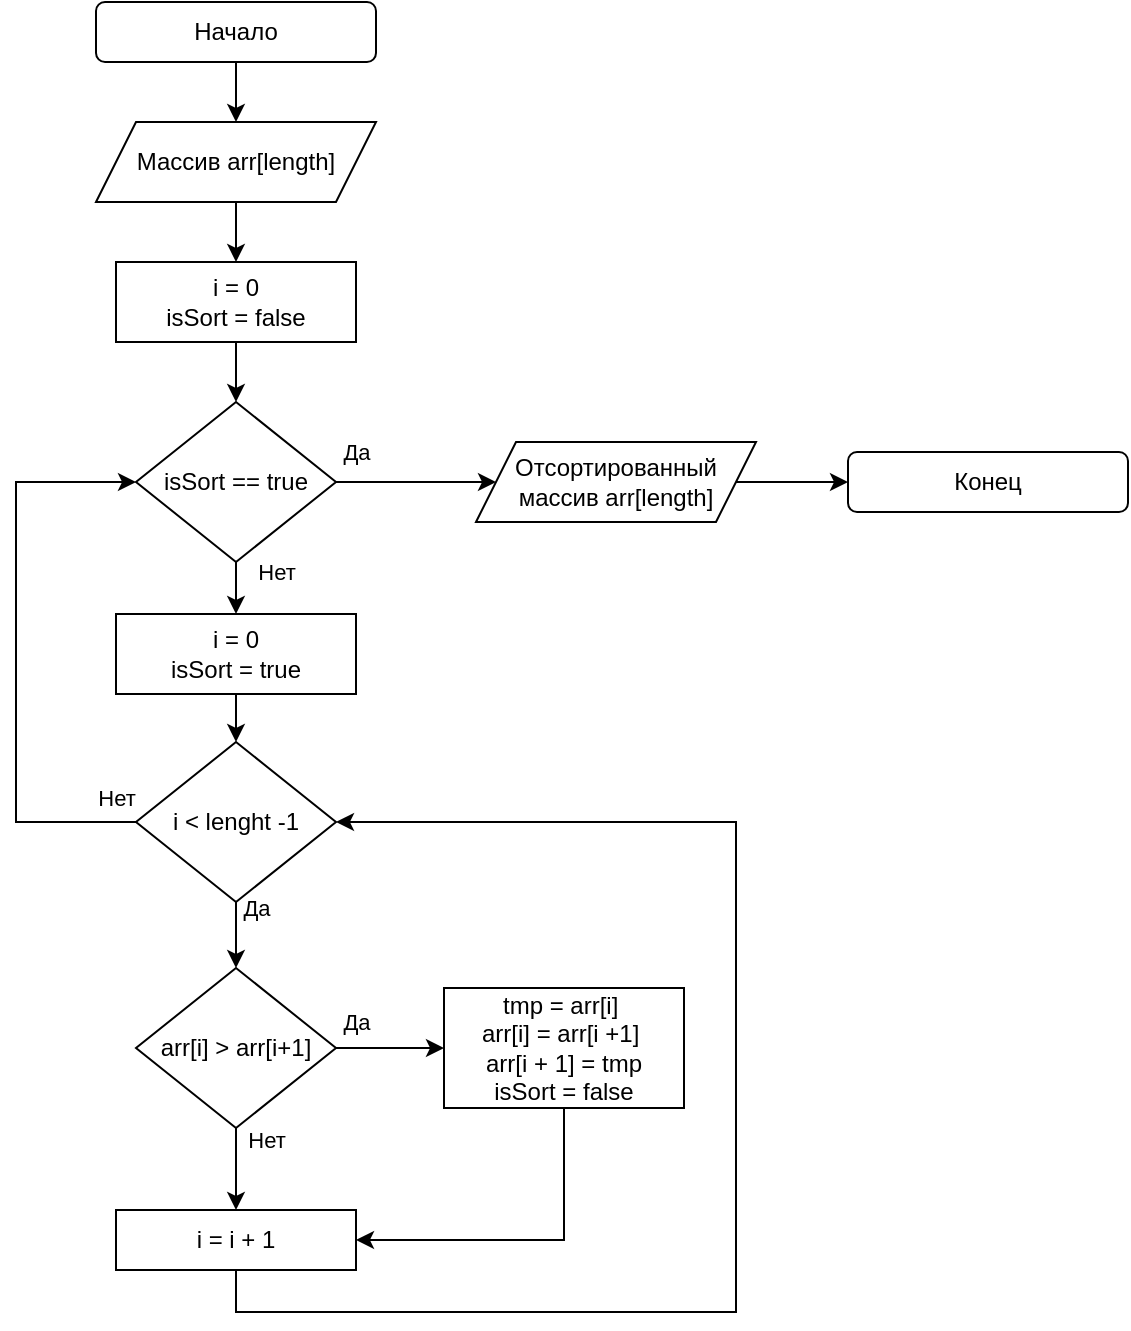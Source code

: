 <mxfile version="13.9.9" type="device"><diagram id="C5RBs43oDa-KdzZeNtuy" name="Bubble sort"><mxGraphModel dx="1487" dy="696" grid="1" gridSize="10" guides="1" tooltips="1" connect="1" arrows="1" fold="1" page="1" pageScale="1" pageWidth="827" pageHeight="1169" math="0" shadow="0"><root><mxCell id="WIyWlLk6GJQsqaUBKTNV-0"/><mxCell id="WIyWlLk6GJQsqaUBKTNV-1" parent="WIyWlLk6GJQsqaUBKTNV-0"/><mxCell id="9ecMkHuS4RCpLUR0-Iaq-13" style="edgeStyle=orthogonalEdgeStyle;rounded=0;orthogonalLoop=1;jettySize=auto;html=1;exitX=0.5;exitY=1;exitDx=0;exitDy=0;entryX=0.5;entryY=0;entryDx=0;entryDy=0;" edge="1" parent="WIyWlLk6GJQsqaUBKTNV-1" source="efySsjpORNM74WaQ58an-0" target="efySsjpORNM74WaQ58an-2"><mxGeometry relative="1" as="geometry"/></mxCell><mxCell id="efySsjpORNM74WaQ58an-0" value="Массив arr[length]" style="shape=parallelogram;perimeter=parallelogramPerimeter;whiteSpace=wrap;html=1;fixedSize=1;" parent="WIyWlLk6GJQsqaUBKTNV-1" vertex="1"><mxGeometry x="120" y="100" width="140" height="40" as="geometry"/></mxCell><mxCell id="9ecMkHuS4RCpLUR0-Iaq-14" style="edgeStyle=orthogonalEdgeStyle;rounded=0;orthogonalLoop=1;jettySize=auto;html=1;exitX=0.5;exitY=1;exitDx=0;exitDy=0;entryX=0.5;entryY=0;entryDx=0;entryDy=0;" edge="1" parent="WIyWlLk6GJQsqaUBKTNV-1" source="efySsjpORNM74WaQ58an-1" target="efySsjpORNM74WaQ58an-0"><mxGeometry relative="1" as="geometry"/></mxCell><mxCell id="efySsjpORNM74WaQ58an-1" value="Начало" style="rounded=1;whiteSpace=wrap;html=1;" parent="WIyWlLk6GJQsqaUBKTNV-1" vertex="1"><mxGeometry x="120" y="40" width="140" height="30" as="geometry"/></mxCell><mxCell id="9ecMkHuS4RCpLUR0-Iaq-12" style="edgeStyle=orthogonalEdgeStyle;rounded=0;orthogonalLoop=1;jettySize=auto;html=1;exitX=0.5;exitY=1;exitDx=0;exitDy=0;entryX=0.5;entryY=0;entryDx=0;entryDy=0;" edge="1" parent="WIyWlLk6GJQsqaUBKTNV-1" source="efySsjpORNM74WaQ58an-2" target="9ecMkHuS4RCpLUR0-Iaq-0"><mxGeometry relative="1" as="geometry"/></mxCell><mxCell id="efySsjpORNM74WaQ58an-2" value="i = 0&lt;br&gt;isSort = false" style="rounded=0;whiteSpace=wrap;html=1;" parent="WIyWlLk6GJQsqaUBKTNV-1" vertex="1"><mxGeometry x="130" y="170" width="120" height="40" as="geometry"/></mxCell><mxCell id="efySsjpORNM74WaQ58an-9" style="edgeStyle=orthogonalEdgeStyle;rounded=0;orthogonalLoop=1;jettySize=auto;html=1;entryX=0;entryY=0.5;entryDx=0;entryDy=0;" parent="WIyWlLk6GJQsqaUBKTNV-1" source="efySsjpORNM74WaQ58an-3" target="efySsjpORNM74WaQ58an-4" edge="1"><mxGeometry relative="1" as="geometry"><Array as="points"><mxPoint x="280" y="563"/><mxPoint x="280" y="563"/></Array></mxGeometry></mxCell><mxCell id="efySsjpORNM74WaQ58an-22" value="Да" style="edgeLabel;html=1;align=center;verticalAlign=middle;resizable=0;points=[];" parent="efySsjpORNM74WaQ58an-9" vertex="1" connectable="0"><mxGeometry x="0.323" y="1" relative="1" as="geometry"><mxPoint x="-25.6" y="-12" as="offset"/></mxGeometry></mxCell><mxCell id="9ecMkHuS4RCpLUR0-Iaq-3" style="edgeStyle=orthogonalEdgeStyle;rounded=0;orthogonalLoop=1;jettySize=auto;html=1;exitX=0.5;exitY=1;exitDx=0;exitDy=0;entryX=0.5;entryY=0;entryDx=0;entryDy=0;" edge="1" parent="WIyWlLk6GJQsqaUBKTNV-1" source="efySsjpORNM74WaQ58an-3" target="efySsjpORNM74WaQ58an-5"><mxGeometry relative="1" as="geometry"/></mxCell><mxCell id="9ecMkHuS4RCpLUR0-Iaq-8" value="Нет" style="edgeLabel;html=1;align=center;verticalAlign=middle;resizable=0;points=[];" vertex="1" connectable="0" parent="9ecMkHuS4RCpLUR0-Iaq-3"><mxGeometry x="-0.692" y="1" relative="1" as="geometry"><mxPoint x="14" y="-1.14" as="offset"/></mxGeometry></mxCell><mxCell id="efySsjpORNM74WaQ58an-3" value="arr[i] &amp;gt; arr[i+1]" style="rhombus;whiteSpace=wrap;html=1;" parent="WIyWlLk6GJQsqaUBKTNV-1" vertex="1"><mxGeometry x="140" y="523" width="100" height="80" as="geometry"/></mxCell><mxCell id="9ecMkHuS4RCpLUR0-Iaq-7" style="edgeStyle=orthogonalEdgeStyle;rounded=0;orthogonalLoop=1;jettySize=auto;html=1;exitX=0.5;exitY=1;exitDx=0;exitDy=0;entryX=1;entryY=0.5;entryDx=0;entryDy=0;" edge="1" parent="WIyWlLk6GJQsqaUBKTNV-1" source="efySsjpORNM74WaQ58an-4" target="efySsjpORNM74WaQ58an-5"><mxGeometry relative="1" as="geometry"/></mxCell><mxCell id="efySsjpORNM74WaQ58an-4" value="tmp = arr[i]&amp;nbsp;&lt;br&gt;arr[i] = arr[i +1]&amp;nbsp;&lt;br&gt;arr[i + 1] = tmp&lt;br&gt;isSort = false" style="rounded=0;whiteSpace=wrap;html=1;" parent="WIyWlLk6GJQsqaUBKTNV-1" vertex="1"><mxGeometry x="294" y="533" width="120" height="60" as="geometry"/></mxCell><mxCell id="9ecMkHuS4RCpLUR0-Iaq-1" style="edgeStyle=orthogonalEdgeStyle;rounded=0;orthogonalLoop=1;jettySize=auto;html=1;exitX=0.5;exitY=1;exitDx=0;exitDy=0;entryX=1;entryY=0.5;entryDx=0;entryDy=0;" edge="1" parent="WIyWlLk6GJQsqaUBKTNV-1" source="efySsjpORNM74WaQ58an-5" target="efySsjpORNM74WaQ58an-6"><mxGeometry relative="1" as="geometry"><Array as="points"><mxPoint x="190" y="695"/><mxPoint x="440" y="695"/><mxPoint x="440" y="450"/></Array></mxGeometry></mxCell><mxCell id="efySsjpORNM74WaQ58an-5" value="i = i + 1" style="rounded=0;whiteSpace=wrap;html=1;" parent="WIyWlLk6GJQsqaUBKTNV-1" vertex="1"><mxGeometry x="130" y="644" width="120" height="30" as="geometry"/></mxCell><mxCell id="9ecMkHuS4RCpLUR0-Iaq-2" style="edgeStyle=orthogonalEdgeStyle;rounded=0;orthogonalLoop=1;jettySize=auto;html=1;exitX=0.5;exitY=1;exitDx=0;exitDy=0;entryX=0.5;entryY=0;entryDx=0;entryDy=0;" edge="1" parent="WIyWlLk6GJQsqaUBKTNV-1" source="efySsjpORNM74WaQ58an-6" target="efySsjpORNM74WaQ58an-3"><mxGeometry relative="1" as="geometry"/></mxCell><mxCell id="9ecMkHuS4RCpLUR0-Iaq-19" value="Да" style="edgeLabel;html=1;align=center;verticalAlign=middle;resizable=0;points=[];" vertex="1" connectable="0" parent="9ecMkHuS4RCpLUR0-Iaq-2"><mxGeometry x="0.244" y="1" relative="1" as="geometry"><mxPoint x="9" y="-18" as="offset"/></mxGeometry></mxCell><mxCell id="9ecMkHuS4RCpLUR0-Iaq-15" style="edgeStyle=orthogonalEdgeStyle;rounded=0;orthogonalLoop=1;jettySize=auto;html=1;exitX=0;exitY=0.5;exitDx=0;exitDy=0;entryX=0;entryY=0.5;entryDx=0;entryDy=0;" edge="1" parent="WIyWlLk6GJQsqaUBKTNV-1" source="efySsjpORNM74WaQ58an-6" target="9ecMkHuS4RCpLUR0-Iaq-0"><mxGeometry relative="1" as="geometry"><Array as="points"><mxPoint x="80" y="450"/><mxPoint x="80" y="280"/></Array></mxGeometry></mxCell><mxCell id="9ecMkHuS4RCpLUR0-Iaq-18" value="Нет" style="edgeLabel;html=1;align=center;verticalAlign=middle;resizable=0;points=[];" vertex="1" connectable="0" parent="9ecMkHuS4RCpLUR0-Iaq-15"><mxGeometry x="-0.721" y="-1" relative="1" as="geometry"><mxPoint x="30.57" y="-11" as="offset"/></mxGeometry></mxCell><mxCell id="efySsjpORNM74WaQ58an-6" value="i &amp;lt; lenght -1" style="rhombus;whiteSpace=wrap;html=1;" parent="WIyWlLk6GJQsqaUBKTNV-1" vertex="1"><mxGeometry x="140" y="410" width="100" height="80" as="geometry"/></mxCell><mxCell id="9ecMkHuS4RCpLUR0-Iaq-6" style="edgeStyle=orthogonalEdgeStyle;rounded=0;orthogonalLoop=1;jettySize=auto;html=1;exitX=1;exitY=0.5;exitDx=0;exitDy=0;entryX=0;entryY=0.5;entryDx=0;entryDy=0;" edge="1" parent="WIyWlLk6GJQsqaUBKTNV-1" source="efySsjpORNM74WaQ58an-17" target="efySsjpORNM74WaQ58an-18"><mxGeometry relative="1" as="geometry"/></mxCell><mxCell id="efySsjpORNM74WaQ58an-17" value="Отсортированный массив arr[length]" style="shape=parallelogram;perimeter=parallelogramPerimeter;whiteSpace=wrap;html=1;fixedSize=1;" parent="WIyWlLk6GJQsqaUBKTNV-1" vertex="1"><mxGeometry x="310" y="260" width="140" height="40" as="geometry"/></mxCell><mxCell id="efySsjpORNM74WaQ58an-18" value="Конец" style="rounded=1;whiteSpace=wrap;html=1;" parent="WIyWlLk6GJQsqaUBKTNV-1" vertex="1"><mxGeometry x="496" y="265" width="140" height="30" as="geometry"/></mxCell><mxCell id="9ecMkHuS4RCpLUR0-Iaq-4" style="edgeStyle=orthogonalEdgeStyle;rounded=0;orthogonalLoop=1;jettySize=auto;html=1;exitX=0.5;exitY=1;exitDx=0;exitDy=0;entryX=0.5;entryY=0;entryDx=0;entryDy=0;" edge="1" parent="WIyWlLk6GJQsqaUBKTNV-1" source="9ecMkHuS4RCpLUR0-Iaq-9" target="efySsjpORNM74WaQ58an-6"><mxGeometry relative="1" as="geometry"><mxPoint x="190" y="380" as="sourcePoint"/></mxGeometry></mxCell><mxCell id="9ecMkHuS4RCpLUR0-Iaq-10" style="edgeStyle=orthogonalEdgeStyle;rounded=0;orthogonalLoop=1;jettySize=auto;html=1;exitX=0.5;exitY=1;exitDx=0;exitDy=0;entryX=0.5;entryY=0;entryDx=0;entryDy=0;" edge="1" parent="WIyWlLk6GJQsqaUBKTNV-1" source="9ecMkHuS4RCpLUR0-Iaq-0" target="9ecMkHuS4RCpLUR0-Iaq-9"><mxGeometry relative="1" as="geometry"/></mxCell><mxCell id="9ecMkHuS4RCpLUR0-Iaq-17" value="Нет" style="edgeLabel;html=1;align=center;verticalAlign=middle;resizable=0;points=[];" vertex="1" connectable="0" parent="9ecMkHuS4RCpLUR0-Iaq-10"><mxGeometry x="-0.27" relative="1" as="geometry"><mxPoint x="20" y="-4.67" as="offset"/></mxGeometry></mxCell><mxCell id="9ecMkHuS4RCpLUR0-Iaq-11" style="edgeStyle=orthogonalEdgeStyle;rounded=0;orthogonalLoop=1;jettySize=auto;html=1;exitX=1;exitY=0.5;exitDx=0;exitDy=0;entryX=0;entryY=0.5;entryDx=0;entryDy=0;" edge="1" parent="WIyWlLk6GJQsqaUBKTNV-1" source="9ecMkHuS4RCpLUR0-Iaq-0" target="efySsjpORNM74WaQ58an-17"><mxGeometry relative="1" as="geometry"/></mxCell><mxCell id="9ecMkHuS4RCpLUR0-Iaq-16" value="Да" style="edgeLabel;html=1;align=center;verticalAlign=middle;resizable=0;points=[];" vertex="1" connectable="0" parent="9ecMkHuS4RCpLUR0-Iaq-11"><mxGeometry x="-0.825" y="1" relative="1" as="geometry"><mxPoint x="3" y="-14" as="offset"/></mxGeometry></mxCell><mxCell id="9ecMkHuS4RCpLUR0-Iaq-0" value="isSort == true" style="rhombus;whiteSpace=wrap;html=1;" vertex="1" parent="WIyWlLk6GJQsqaUBKTNV-1"><mxGeometry x="140" y="240" width="100" height="80" as="geometry"/></mxCell><mxCell id="9ecMkHuS4RCpLUR0-Iaq-9" value="i = 0&lt;br&gt;isSort = true" style="rounded=0;whiteSpace=wrap;html=1;" vertex="1" parent="WIyWlLk6GJQsqaUBKTNV-1"><mxGeometry x="130" y="346" width="120" height="40" as="geometry"/></mxCell></root></mxGraphModel></diagram></mxfile>